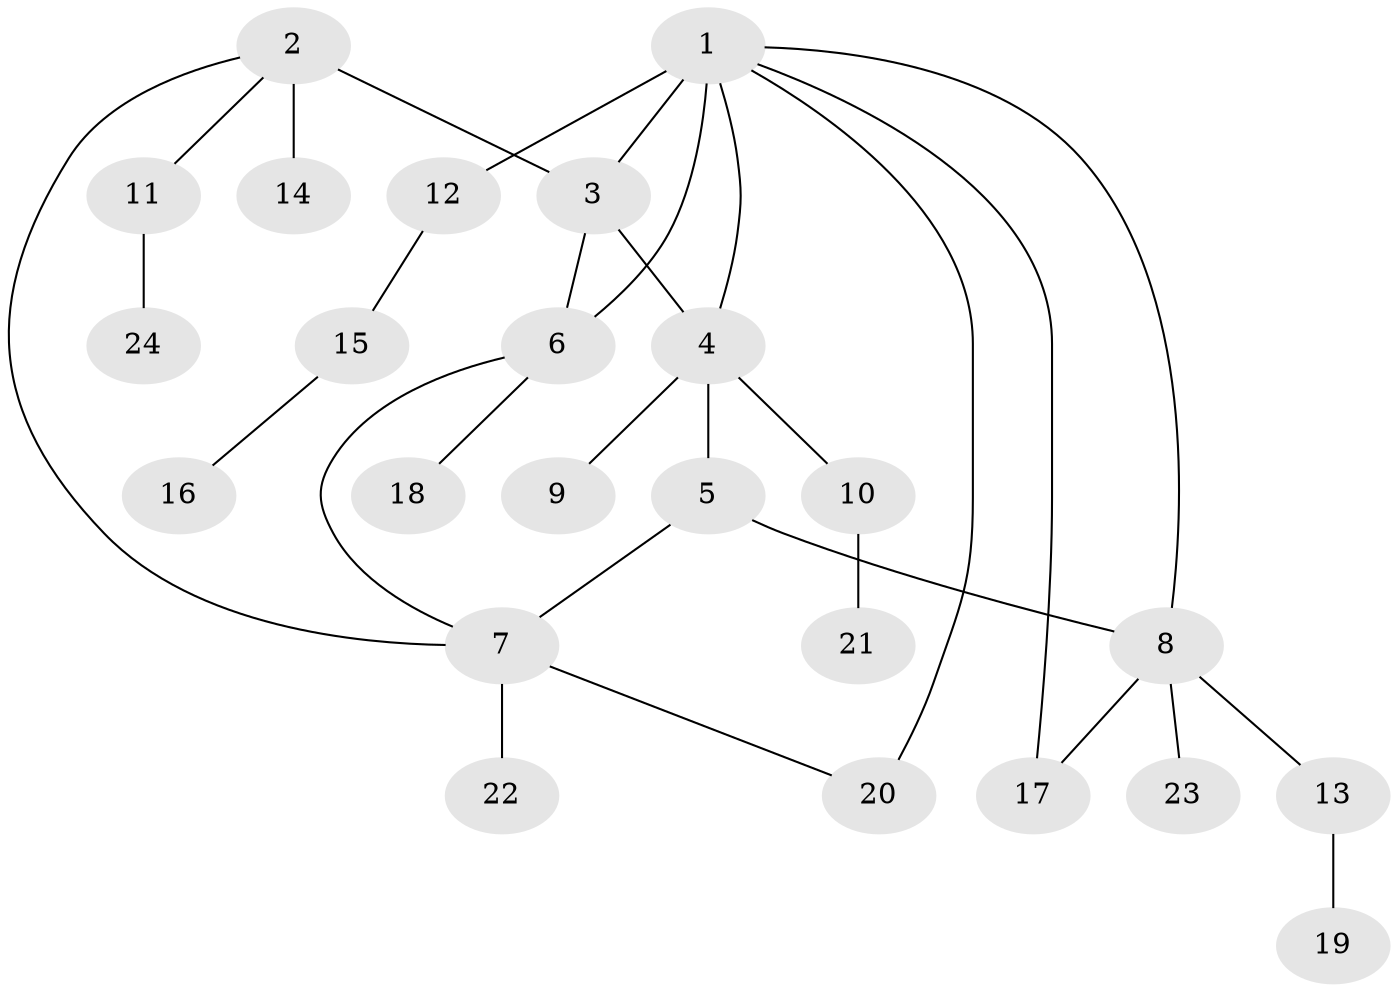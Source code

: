 // original degree distribution, {5: 0.0425531914893617, 4: 0.06382978723404255, 6: 0.0851063829787234, 9: 0.02127659574468085, 3: 0.1276595744680851, 2: 0.1276595744680851, 1: 0.5319148936170213}
// Generated by graph-tools (version 1.1) at 2025/52/03/04/25 22:52:41]
// undirected, 24 vertices, 30 edges
graph export_dot {
  node [color=gray90,style=filled];
  1;
  2;
  3;
  4;
  5;
  6;
  7;
  8;
  9;
  10;
  11;
  12;
  13;
  14;
  15;
  16;
  17;
  18;
  19;
  20;
  21;
  22;
  23;
  24;
  1 -- 3 [weight=2.0];
  1 -- 4 [weight=1.0];
  1 -- 6 [weight=2.0];
  1 -- 8 [weight=1.0];
  1 -- 12 [weight=1.0];
  1 -- 17 [weight=1.0];
  1 -- 20 [weight=1.0];
  2 -- 3 [weight=1.0];
  2 -- 7 [weight=1.0];
  2 -- 11 [weight=1.0];
  2 -- 14 [weight=2.0];
  3 -- 4 [weight=1.0];
  3 -- 6 [weight=1.0];
  4 -- 5 [weight=4.0];
  4 -- 9 [weight=1.0];
  4 -- 10 [weight=1.0];
  5 -- 7 [weight=1.0];
  5 -- 8 [weight=1.0];
  6 -- 7 [weight=1.0];
  6 -- 18 [weight=1.0];
  7 -- 20 [weight=1.0];
  7 -- 22 [weight=1.0];
  8 -- 13 [weight=1.0];
  8 -- 17 [weight=1.0];
  8 -- 23 [weight=1.0];
  10 -- 21 [weight=1.0];
  11 -- 24 [weight=2.0];
  12 -- 15 [weight=1.0];
  13 -- 19 [weight=1.0];
  15 -- 16 [weight=1.0];
}
